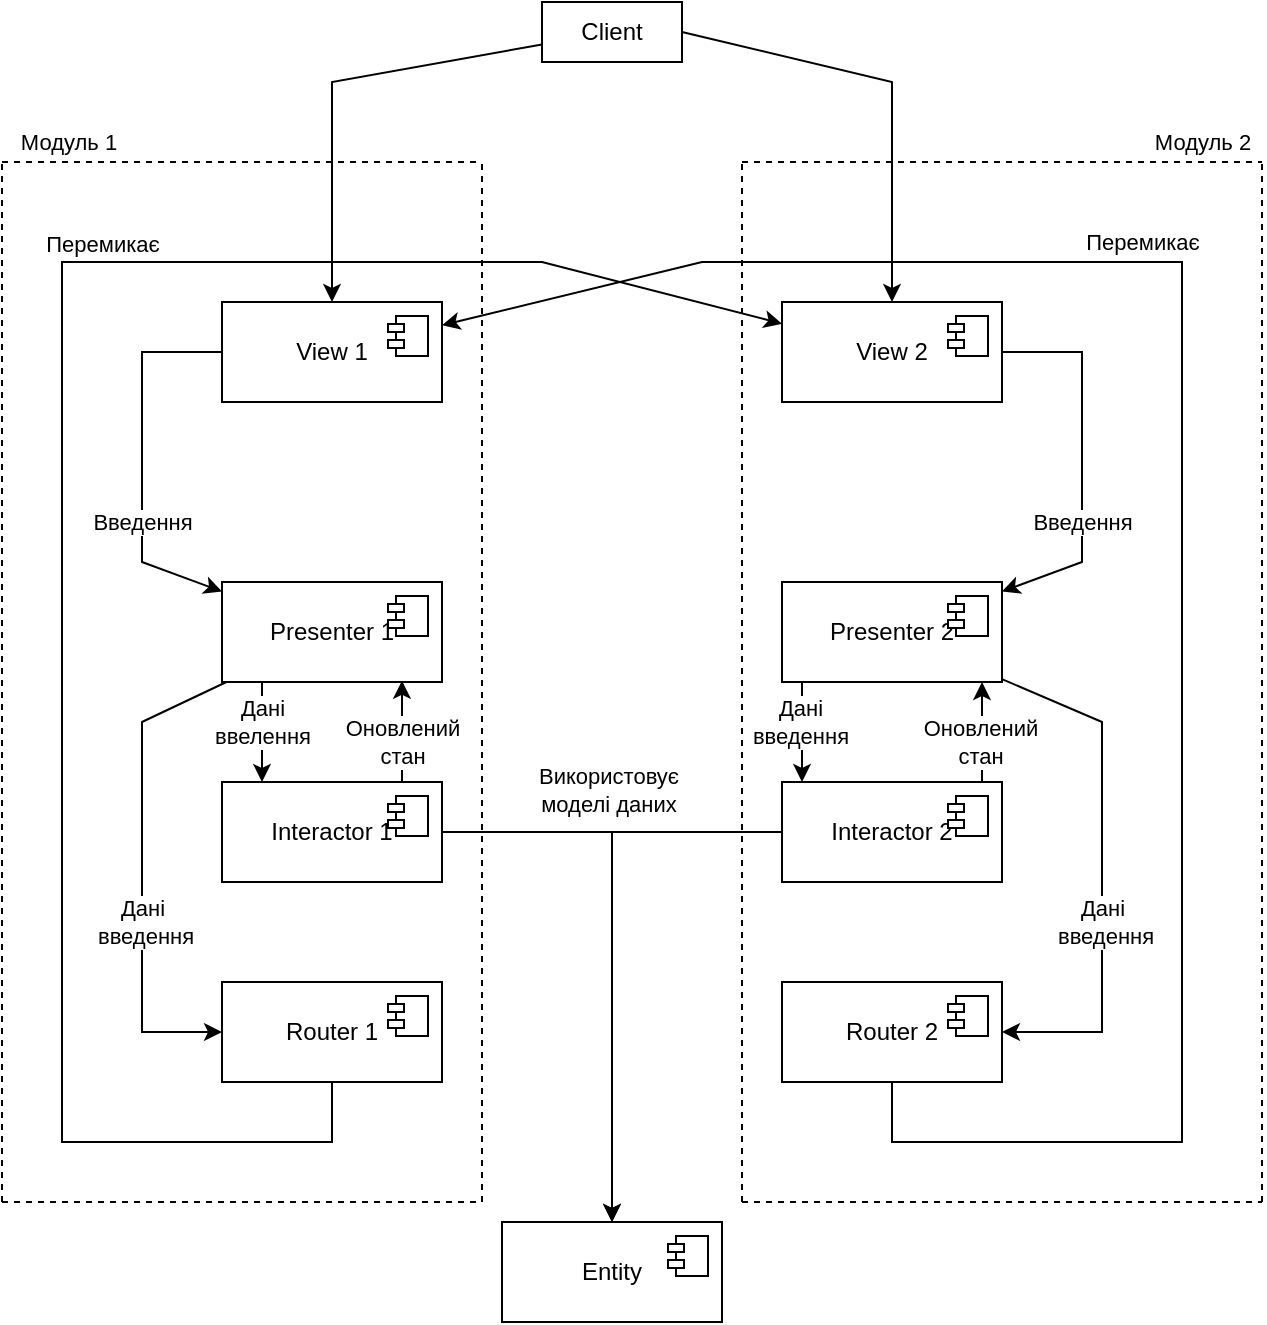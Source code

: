 <mxfile version="21.5.0" type="device">
  <diagram id="C5RBs43oDa-KdzZeNtuy" name="Page-1">
    <mxGraphModel dx="1235" dy="684" grid="1" gridSize="10" guides="1" tooltips="1" connect="1" arrows="1" fold="1" page="1" pageScale="1" pageWidth="827" pageHeight="1169" math="0" shadow="0">
      <root>
        <mxCell id="WIyWlLk6GJQsqaUBKTNV-0" />
        <mxCell id="WIyWlLk6GJQsqaUBKTNV-1" parent="WIyWlLk6GJQsqaUBKTNV-0" />
        <mxCell id="OtVp7UMmvByRTMtt62H5-2" value="Entity" style="html=1;dropTarget=0;whiteSpace=wrap;" parent="WIyWlLk6GJQsqaUBKTNV-1" vertex="1">
          <mxGeometry x="340" y="610" width="110" height="50" as="geometry" />
        </mxCell>
        <mxCell id="OtVp7UMmvByRTMtt62H5-3" value="" style="shape=module;jettyWidth=8;jettyHeight=4;" parent="OtVp7UMmvByRTMtt62H5-2" vertex="1">
          <mxGeometry x="1" width="20" height="20" relative="1" as="geometry">
            <mxPoint x="-27" y="7" as="offset" />
          </mxGeometry>
        </mxCell>
        <mxCell id="OtVp7UMmvByRTMtt62H5-4" value="View 1" style="html=1;dropTarget=0;whiteSpace=wrap;" parent="WIyWlLk6GJQsqaUBKTNV-1" vertex="1">
          <mxGeometry x="200" y="150" width="110" height="50" as="geometry" />
        </mxCell>
        <mxCell id="OtVp7UMmvByRTMtt62H5-5" value="" style="shape=module;jettyWidth=8;jettyHeight=4;" parent="OtVp7UMmvByRTMtt62H5-4" vertex="1">
          <mxGeometry x="1" width="20" height="20" relative="1" as="geometry">
            <mxPoint x="-27" y="7" as="offset" />
          </mxGeometry>
        </mxCell>
        <mxCell id="OtVp7UMmvByRTMtt62H5-8" value="Client" style="html=1;whiteSpace=wrap;" parent="WIyWlLk6GJQsqaUBKTNV-1" vertex="1">
          <mxGeometry x="360" width="70" height="30" as="geometry" />
        </mxCell>
        <mxCell id="Ba_IfQK08gYM8QYN7jCt-0" value="Interactor 1" style="html=1;dropTarget=0;whiteSpace=wrap;" vertex="1" parent="WIyWlLk6GJQsqaUBKTNV-1">
          <mxGeometry x="200" y="390" width="110" height="50" as="geometry" />
        </mxCell>
        <mxCell id="Ba_IfQK08gYM8QYN7jCt-1" value="" style="shape=module;jettyWidth=8;jettyHeight=4;" vertex="1" parent="Ba_IfQK08gYM8QYN7jCt-0">
          <mxGeometry x="1" width="20" height="20" relative="1" as="geometry">
            <mxPoint x="-27" y="7" as="offset" />
          </mxGeometry>
        </mxCell>
        <mxCell id="Ba_IfQK08gYM8QYN7jCt-2" value="Presenter 1" style="html=1;dropTarget=0;whiteSpace=wrap;" vertex="1" parent="WIyWlLk6GJQsqaUBKTNV-1">
          <mxGeometry x="200" y="290" width="110" height="50" as="geometry" />
        </mxCell>
        <mxCell id="Ba_IfQK08gYM8QYN7jCt-3" value="" style="shape=module;jettyWidth=8;jettyHeight=4;" vertex="1" parent="Ba_IfQK08gYM8QYN7jCt-2">
          <mxGeometry x="1" width="20" height="20" relative="1" as="geometry">
            <mxPoint x="-27" y="7" as="offset" />
          </mxGeometry>
        </mxCell>
        <mxCell id="Ba_IfQK08gYM8QYN7jCt-4" value="Router 1" style="html=1;dropTarget=0;whiteSpace=wrap;" vertex="1" parent="WIyWlLk6GJQsqaUBKTNV-1">
          <mxGeometry x="200" y="490" width="110" height="50" as="geometry" />
        </mxCell>
        <mxCell id="Ba_IfQK08gYM8QYN7jCt-5" value="" style="shape=module;jettyWidth=8;jettyHeight=4;" vertex="1" parent="Ba_IfQK08gYM8QYN7jCt-4">
          <mxGeometry x="1" width="20" height="20" relative="1" as="geometry">
            <mxPoint x="-27" y="7" as="offset" />
          </mxGeometry>
        </mxCell>
        <mxCell id="Ba_IfQK08gYM8QYN7jCt-6" value="View 2" style="html=1;dropTarget=0;whiteSpace=wrap;" vertex="1" parent="WIyWlLk6GJQsqaUBKTNV-1">
          <mxGeometry x="480" y="150" width="110" height="50" as="geometry" />
        </mxCell>
        <mxCell id="Ba_IfQK08gYM8QYN7jCt-7" value="" style="shape=module;jettyWidth=8;jettyHeight=4;" vertex="1" parent="Ba_IfQK08gYM8QYN7jCt-6">
          <mxGeometry x="1" width="20" height="20" relative="1" as="geometry">
            <mxPoint x="-27" y="7" as="offset" />
          </mxGeometry>
        </mxCell>
        <mxCell id="Ba_IfQK08gYM8QYN7jCt-9" value="Interactor 2" style="html=1;dropTarget=0;whiteSpace=wrap;" vertex="1" parent="WIyWlLk6GJQsqaUBKTNV-1">
          <mxGeometry x="480" y="390" width="110" height="50" as="geometry" />
        </mxCell>
        <mxCell id="Ba_IfQK08gYM8QYN7jCt-10" value="" style="shape=module;jettyWidth=8;jettyHeight=4;" vertex="1" parent="Ba_IfQK08gYM8QYN7jCt-9">
          <mxGeometry x="1" width="20" height="20" relative="1" as="geometry">
            <mxPoint x="-27" y="7" as="offset" />
          </mxGeometry>
        </mxCell>
        <mxCell id="Ba_IfQK08gYM8QYN7jCt-11" value="Presenter 2" style="html=1;dropTarget=0;whiteSpace=wrap;" vertex="1" parent="WIyWlLk6GJQsqaUBKTNV-1">
          <mxGeometry x="480" y="290" width="110" height="50" as="geometry" />
        </mxCell>
        <mxCell id="Ba_IfQK08gYM8QYN7jCt-12" value="" style="shape=module;jettyWidth=8;jettyHeight=4;" vertex="1" parent="Ba_IfQK08gYM8QYN7jCt-11">
          <mxGeometry x="1" width="20" height="20" relative="1" as="geometry">
            <mxPoint x="-27" y="7" as="offset" />
          </mxGeometry>
        </mxCell>
        <mxCell id="Ba_IfQK08gYM8QYN7jCt-13" value="Router 2" style="html=1;dropTarget=0;whiteSpace=wrap;" vertex="1" parent="WIyWlLk6GJQsqaUBKTNV-1">
          <mxGeometry x="480" y="490" width="110" height="50" as="geometry" />
        </mxCell>
        <mxCell id="Ba_IfQK08gYM8QYN7jCt-14" value="" style="shape=module;jettyWidth=8;jettyHeight=4;" vertex="1" parent="Ba_IfQK08gYM8QYN7jCt-13">
          <mxGeometry x="1" width="20" height="20" relative="1" as="geometry">
            <mxPoint x="-27" y="7" as="offset" />
          </mxGeometry>
        </mxCell>
        <mxCell id="Ba_IfQK08gYM8QYN7jCt-20" value="" style="endArrow=classic;html=1;rounded=0;" edge="1" parent="WIyWlLk6GJQsqaUBKTNV-1" source="OtVp7UMmvByRTMtt62H5-8" target="OtVp7UMmvByRTMtt62H5-4">
          <mxGeometry width="50" height="50" relative="1" as="geometry">
            <mxPoint x="120" y="120" as="sourcePoint" />
            <mxPoint x="395" y="60" as="targetPoint" />
            <Array as="points">
              <mxPoint x="255" y="40" />
            </Array>
          </mxGeometry>
        </mxCell>
        <mxCell id="Ba_IfQK08gYM8QYN7jCt-21" value="" style="endArrow=classic;html=1;rounded=0;" edge="1" parent="WIyWlLk6GJQsqaUBKTNV-1" source="OtVp7UMmvByRTMtt62H5-4" target="Ba_IfQK08gYM8QYN7jCt-2">
          <mxGeometry width="50" height="50" relative="1" as="geometry">
            <mxPoint x="50" y="330" as="sourcePoint" />
            <mxPoint x="100" y="280" as="targetPoint" />
            <Array as="points">
              <mxPoint x="160" y="175" />
              <mxPoint x="160" y="280" />
            </Array>
          </mxGeometry>
        </mxCell>
        <mxCell id="Ba_IfQK08gYM8QYN7jCt-23" value="Введення" style="edgeLabel;html=1;align=center;verticalAlign=middle;resizable=0;points=[];" vertex="1" connectable="0" parent="Ba_IfQK08gYM8QYN7jCt-21">
          <mxGeometry x="0.117" y="-1" relative="1" as="geometry">
            <mxPoint x="1" y="20" as="offset" />
          </mxGeometry>
        </mxCell>
        <mxCell id="Ba_IfQK08gYM8QYN7jCt-22" value="" style="endArrow=classic;html=1;rounded=0;" edge="1" parent="WIyWlLk6GJQsqaUBKTNV-1" source="Ba_IfQK08gYM8QYN7jCt-6" target="Ba_IfQK08gYM8QYN7jCt-11">
          <mxGeometry width="50" height="50" relative="1" as="geometry">
            <mxPoint x="630" y="260" as="sourcePoint" />
            <mxPoint x="680" y="210" as="targetPoint" />
            <Array as="points">
              <mxPoint x="630" y="175" />
              <mxPoint x="630" y="280" />
            </Array>
          </mxGeometry>
        </mxCell>
        <mxCell id="Ba_IfQK08gYM8QYN7jCt-24" value="Введення" style="edgeLabel;html=1;align=center;verticalAlign=middle;resizable=0;points=[];" vertex="1" connectable="0" parent="Ba_IfQK08gYM8QYN7jCt-22">
          <mxGeometry x="-0.117" y="-1" relative="1" as="geometry">
            <mxPoint x="1" y="42" as="offset" />
          </mxGeometry>
        </mxCell>
        <mxCell id="Ba_IfQK08gYM8QYN7jCt-25" value="" style="endArrow=classic;html=1;rounded=0;" edge="1" parent="WIyWlLk6GJQsqaUBKTNV-1" source="Ba_IfQK08gYM8QYN7jCt-2" target="Ba_IfQK08gYM8QYN7jCt-0">
          <mxGeometry width="50" height="50" relative="1" as="geometry">
            <mxPoint x="50" y="420" as="sourcePoint" />
            <mxPoint x="100" y="370" as="targetPoint" />
            <Array as="points">
              <mxPoint x="220" y="340" />
              <mxPoint x="220" y="390" />
            </Array>
          </mxGeometry>
        </mxCell>
        <mxCell id="Ba_IfQK08gYM8QYN7jCt-29" value="Дані&lt;br&gt;ввелення" style="edgeLabel;html=1;align=center;verticalAlign=middle;resizable=0;points=[];" vertex="1" connectable="0" parent="Ba_IfQK08gYM8QYN7jCt-25">
          <mxGeometry x="-0.408" y="3" relative="1" as="geometry">
            <mxPoint x="-3" y="5" as="offset" />
          </mxGeometry>
        </mxCell>
        <mxCell id="Ba_IfQK08gYM8QYN7jCt-26" value="" style="endArrow=classic;html=1;rounded=0;entryX=0.818;entryY=0.988;entryDx=0;entryDy=0;entryPerimeter=0;" edge="1" parent="WIyWlLk6GJQsqaUBKTNV-1" source="Ba_IfQK08gYM8QYN7jCt-0" target="Ba_IfQK08gYM8QYN7jCt-2">
          <mxGeometry width="50" height="50" relative="1" as="geometry">
            <mxPoint x="110" y="410" as="sourcePoint" />
            <mxPoint x="160" y="360" as="targetPoint" />
            <Array as="points">
              <mxPoint x="290" y="390" />
            </Array>
          </mxGeometry>
        </mxCell>
        <mxCell id="Ba_IfQK08gYM8QYN7jCt-31" value="Оновлений&lt;br&gt;стан" style="edgeLabel;html=1;align=center;verticalAlign=middle;resizable=0;points=[];" vertex="1" connectable="0" parent="Ba_IfQK08gYM8QYN7jCt-26">
          <mxGeometry x="-0.36" relative="1" as="geometry">
            <mxPoint y="-4" as="offset" />
          </mxGeometry>
        </mxCell>
        <mxCell id="Ba_IfQK08gYM8QYN7jCt-27" value="" style="endArrow=classic;html=1;rounded=0;" edge="1" parent="WIyWlLk6GJQsqaUBKTNV-1" source="Ba_IfQK08gYM8QYN7jCt-11">
          <mxGeometry width="50" height="50" relative="1" as="geometry">
            <mxPoint x="650" y="380" as="sourcePoint" />
            <mxPoint x="490" y="390" as="targetPoint" />
            <Array as="points">
              <mxPoint x="490" y="340" />
            </Array>
          </mxGeometry>
        </mxCell>
        <mxCell id="Ba_IfQK08gYM8QYN7jCt-30" value="Дані&lt;br&gt;введення" style="edgeLabel;html=1;align=center;verticalAlign=middle;resizable=0;points=[];" vertex="1" connectable="0" parent="Ba_IfQK08gYM8QYN7jCt-27">
          <mxGeometry x="-0.568" y="-1" relative="1" as="geometry">
            <mxPoint y="9" as="offset" />
          </mxGeometry>
        </mxCell>
        <mxCell id="Ba_IfQK08gYM8QYN7jCt-28" value="" style="endArrow=classic;html=1;rounded=0;" edge="1" parent="WIyWlLk6GJQsqaUBKTNV-1" source="Ba_IfQK08gYM8QYN7jCt-9">
          <mxGeometry width="50" height="50" relative="1" as="geometry">
            <mxPoint x="650" y="450" as="sourcePoint" />
            <mxPoint x="580" y="340" as="targetPoint" />
            <Array as="points">
              <mxPoint x="580" y="390" />
            </Array>
          </mxGeometry>
        </mxCell>
        <mxCell id="Ba_IfQK08gYM8QYN7jCt-32" value="Оновлений&lt;br&gt;стан" style="edgeLabel;html=1;align=center;verticalAlign=middle;resizable=0;points=[];" vertex="1" connectable="0" parent="Ba_IfQK08gYM8QYN7jCt-28">
          <mxGeometry x="-0.392" y="1" relative="1" as="geometry">
            <mxPoint y="-5" as="offset" />
          </mxGeometry>
        </mxCell>
        <mxCell id="Ba_IfQK08gYM8QYN7jCt-33" value="" style="endArrow=classic;html=1;rounded=0;" edge="1" parent="WIyWlLk6GJQsqaUBKTNV-1" source="Ba_IfQK08gYM8QYN7jCt-2" target="Ba_IfQK08gYM8QYN7jCt-4">
          <mxGeometry width="50" height="50" relative="1" as="geometry">
            <mxPoint x="50" y="450" as="sourcePoint" />
            <mxPoint x="100" y="400" as="targetPoint" />
            <Array as="points">
              <mxPoint x="160" y="360" />
              <mxPoint x="160" y="515" />
            </Array>
          </mxGeometry>
        </mxCell>
        <mxCell id="Ba_IfQK08gYM8QYN7jCt-34" value="Дані&lt;br&gt;&amp;nbsp;введення" style="edgeLabel;html=1;align=center;verticalAlign=middle;resizable=0;points=[];" vertex="1" connectable="0" parent="Ba_IfQK08gYM8QYN7jCt-33">
          <mxGeometry x="0.237" y="3" relative="1" as="geometry">
            <mxPoint x="-3" y="-3" as="offset" />
          </mxGeometry>
        </mxCell>
        <mxCell id="Ba_IfQK08gYM8QYN7jCt-35" value="" style="endArrow=classic;html=1;rounded=0;" edge="1" parent="WIyWlLk6GJQsqaUBKTNV-1" source="Ba_IfQK08gYM8QYN7jCt-11" target="Ba_IfQK08gYM8QYN7jCt-13">
          <mxGeometry width="50" height="50" relative="1" as="geometry">
            <mxPoint x="690" y="460" as="sourcePoint" />
            <mxPoint x="740" y="410" as="targetPoint" />
            <Array as="points">
              <mxPoint x="640" y="360" />
              <mxPoint x="640" y="515" />
            </Array>
          </mxGeometry>
        </mxCell>
        <mxCell id="Ba_IfQK08gYM8QYN7jCt-36" value="Дані&lt;br&gt;&amp;nbsp;введення" style="edgeLabel;html=1;align=center;verticalAlign=middle;resizable=0;points=[];" vertex="1" connectable="0" parent="Ba_IfQK08gYM8QYN7jCt-35">
          <mxGeometry x="0.443" y="3" relative="1" as="geometry">
            <mxPoint x="-3" y="-33" as="offset" />
          </mxGeometry>
        </mxCell>
        <mxCell id="Ba_IfQK08gYM8QYN7jCt-37" value="" style="endArrow=classic;html=1;rounded=0;" edge="1" parent="WIyWlLk6GJQsqaUBKTNV-1" source="Ba_IfQK08gYM8QYN7jCt-13" target="OtVp7UMmvByRTMtt62H5-4">
          <mxGeometry width="50" height="50" relative="1" as="geometry">
            <mxPoint x="410" y="490" as="sourcePoint" />
            <mxPoint x="440" y="87.368" as="targetPoint" />
            <Array as="points">
              <mxPoint x="535" y="570" />
              <mxPoint x="680" y="570" />
              <mxPoint x="680" y="130" />
              <mxPoint x="440" y="130" />
            </Array>
          </mxGeometry>
        </mxCell>
        <mxCell id="Ba_IfQK08gYM8QYN7jCt-40" value="Перемикає" style="edgeLabel;html=1;align=center;verticalAlign=middle;resizable=0;points=[];" vertex="1" connectable="0" parent="Ba_IfQK08gYM8QYN7jCt-37">
          <mxGeometry x="0.111" y="-1" relative="1" as="geometry">
            <mxPoint x="-21" y="-76" as="offset" />
          </mxGeometry>
        </mxCell>
        <mxCell id="Ba_IfQK08gYM8QYN7jCt-38" value="" style="endArrow=classic;html=1;rounded=0;" edge="1" parent="WIyWlLk6GJQsqaUBKTNV-1" source="Ba_IfQK08gYM8QYN7jCt-4" target="Ba_IfQK08gYM8QYN7jCt-6">
          <mxGeometry width="50" height="50" relative="1" as="geometry">
            <mxPoint x="160" y="620" as="sourcePoint" />
            <mxPoint x="350" y="87.455" as="targetPoint" />
            <Array as="points">
              <mxPoint x="255" y="570" />
              <mxPoint x="120" y="570" />
              <mxPoint x="120" y="130" />
              <mxPoint x="360" y="130" />
            </Array>
          </mxGeometry>
        </mxCell>
        <mxCell id="Ba_IfQK08gYM8QYN7jCt-42" value="Перемикає" style="edgeLabel;html=1;align=center;verticalAlign=middle;resizable=0;points=[];" vertex="1" connectable="0" parent="Ba_IfQK08gYM8QYN7jCt-38">
          <mxGeometry x="0.039" y="1" relative="1" as="geometry">
            <mxPoint x="21" y="-111" as="offset" />
          </mxGeometry>
        </mxCell>
        <mxCell id="Ba_IfQK08gYM8QYN7jCt-45" value="" style="endArrow=none;dashed=1;html=1;rounded=0;" edge="1" parent="WIyWlLk6GJQsqaUBKTNV-1">
          <mxGeometry width="50" height="50" relative="1" as="geometry">
            <mxPoint x="90" y="600" as="sourcePoint" />
            <mxPoint x="90" y="80" as="targetPoint" />
          </mxGeometry>
        </mxCell>
        <mxCell id="Ba_IfQK08gYM8QYN7jCt-46" value="" style="endArrow=none;dashed=1;html=1;rounded=0;" edge="1" parent="WIyWlLk6GJQsqaUBKTNV-1">
          <mxGeometry width="50" height="50" relative="1" as="geometry">
            <mxPoint x="330" y="600" as="sourcePoint" />
            <mxPoint x="330" y="80" as="targetPoint" />
          </mxGeometry>
        </mxCell>
        <mxCell id="Ba_IfQK08gYM8QYN7jCt-47" value="" style="endArrow=none;dashed=1;html=1;rounded=0;" edge="1" parent="WIyWlLk6GJQsqaUBKTNV-1">
          <mxGeometry width="50" height="50" relative="1" as="geometry">
            <mxPoint x="460" y="600" as="sourcePoint" />
            <mxPoint x="460" y="80" as="targetPoint" />
          </mxGeometry>
        </mxCell>
        <mxCell id="Ba_IfQK08gYM8QYN7jCt-48" value="" style="endArrow=none;dashed=1;html=1;rounded=0;" edge="1" parent="WIyWlLk6GJQsqaUBKTNV-1">
          <mxGeometry width="50" height="50" relative="1" as="geometry">
            <mxPoint x="720" y="600" as="sourcePoint" />
            <mxPoint x="720" y="80" as="targetPoint" />
          </mxGeometry>
        </mxCell>
        <mxCell id="Ba_IfQK08gYM8QYN7jCt-49" value="" style="endArrow=none;dashed=1;html=1;rounded=0;" edge="1" parent="WIyWlLk6GJQsqaUBKTNV-1">
          <mxGeometry width="50" height="50" relative="1" as="geometry">
            <mxPoint x="90" y="600" as="sourcePoint" />
            <mxPoint x="330" y="600" as="targetPoint" />
          </mxGeometry>
        </mxCell>
        <mxCell id="Ba_IfQK08gYM8QYN7jCt-50" value="" style="endArrow=none;dashed=1;html=1;rounded=0;" edge="1" parent="WIyWlLk6GJQsqaUBKTNV-1">
          <mxGeometry width="50" height="50" relative="1" as="geometry">
            <mxPoint x="460" y="600" as="sourcePoint" />
            <mxPoint x="720" y="600" as="targetPoint" />
          </mxGeometry>
        </mxCell>
        <mxCell id="Ba_IfQK08gYM8QYN7jCt-51" value="" style="endArrow=none;dashed=1;html=1;rounded=0;" edge="1" parent="WIyWlLk6GJQsqaUBKTNV-1">
          <mxGeometry width="50" height="50" relative="1" as="geometry">
            <mxPoint x="90" y="80" as="sourcePoint" />
            <mxPoint x="330" y="80" as="targetPoint" />
          </mxGeometry>
        </mxCell>
        <mxCell id="Ba_IfQK08gYM8QYN7jCt-55" value="Модуль 1" style="edgeLabel;html=1;align=center;verticalAlign=middle;resizable=0;points=[];" vertex="1" connectable="0" parent="Ba_IfQK08gYM8QYN7jCt-51">
          <mxGeometry x="-0.72" y="2" relative="1" as="geometry">
            <mxPoint x="-1" y="-8" as="offset" />
          </mxGeometry>
        </mxCell>
        <mxCell id="Ba_IfQK08gYM8QYN7jCt-52" value="" style="endArrow=none;dashed=1;html=1;rounded=0;" edge="1" parent="WIyWlLk6GJQsqaUBKTNV-1">
          <mxGeometry width="50" height="50" relative="1" as="geometry">
            <mxPoint x="460" y="80" as="sourcePoint" />
            <mxPoint x="720" y="80" as="targetPoint" />
          </mxGeometry>
        </mxCell>
        <mxCell id="Ba_IfQK08gYM8QYN7jCt-56" value="Модуль 2" style="edgeLabel;html=1;align=center;verticalAlign=middle;resizable=0;points=[];" vertex="1" connectable="0" parent="Ba_IfQK08gYM8QYN7jCt-52">
          <mxGeometry x="0.448" y="-1" relative="1" as="geometry">
            <mxPoint x="42" y="-11" as="offset" />
          </mxGeometry>
        </mxCell>
        <mxCell id="Ba_IfQK08gYM8QYN7jCt-60" value="" style="endArrow=classic;html=1;rounded=0;exitX=1;exitY=0.5;exitDx=0;exitDy=0;" edge="1" parent="WIyWlLk6GJQsqaUBKTNV-1" source="OtVp7UMmvByRTMtt62H5-8" target="Ba_IfQK08gYM8QYN7jCt-6">
          <mxGeometry width="50" height="50" relative="1" as="geometry">
            <mxPoint x="490" y="60" as="sourcePoint" />
            <mxPoint x="540" y="10" as="targetPoint" />
            <Array as="points">
              <mxPoint x="535" y="40" />
            </Array>
          </mxGeometry>
        </mxCell>
        <mxCell id="Ba_IfQK08gYM8QYN7jCt-65" value="" style="endArrow=classic;html=1;rounded=0;" edge="1" parent="WIyWlLk6GJQsqaUBKTNV-1" source="Ba_IfQK08gYM8QYN7jCt-0" target="OtVp7UMmvByRTMtt62H5-2">
          <mxGeometry width="50" height="50" relative="1" as="geometry">
            <mxPoint x="360" y="470" as="sourcePoint" />
            <mxPoint x="410" y="420" as="targetPoint" />
            <Array as="points">
              <mxPoint x="395" y="415" />
            </Array>
          </mxGeometry>
        </mxCell>
        <mxCell id="Ba_IfQK08gYM8QYN7jCt-66" value="" style="endArrow=classic;html=1;rounded=0;" edge="1" parent="WIyWlLk6GJQsqaUBKTNV-1" source="Ba_IfQK08gYM8QYN7jCt-9" target="OtVp7UMmvByRTMtt62H5-2">
          <mxGeometry width="50" height="50" relative="1" as="geometry">
            <mxPoint x="570" y="710" as="sourcePoint" />
            <mxPoint x="620" y="660" as="targetPoint" />
            <Array as="points">
              <mxPoint x="395" y="415" />
            </Array>
          </mxGeometry>
        </mxCell>
        <mxCell id="Ba_IfQK08gYM8QYN7jCt-67" value="Використовує&lt;br&gt;моделі даних" style="edgeLabel;html=1;align=center;verticalAlign=middle;resizable=0;points=[];" vertex="1" connectable="0" parent="Ba_IfQK08gYM8QYN7jCt-66">
          <mxGeometry x="-0.374" y="-2" relative="1" as="geometry">
            <mxPoint y="-24" as="offset" />
          </mxGeometry>
        </mxCell>
      </root>
    </mxGraphModel>
  </diagram>
</mxfile>
